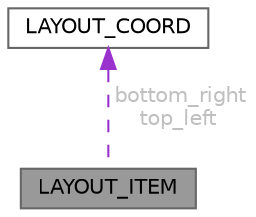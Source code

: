 digraph "LAYOUT_ITEM"
{
 // LATEX_PDF_SIZE
  bgcolor="transparent";
  edge [fontname=Helvetica,fontsize=10,labelfontname=Helvetica,labelfontsize=10];
  node [fontname=Helvetica,fontsize=10,shape=box,height=0.2,width=0.4];
  Node1 [id="Node000001",label="LAYOUT_ITEM",height=0.2,width=0.4,color="gray40", fillcolor="grey60", style="filled", fontcolor="black",tooltip=" "];
  Node2 -> Node1 [id="edge1_Node000001_Node000002",dir="back",color="darkorchid3",style="dashed",tooltip=" ",label=" bottom_right\ntop_left",fontcolor="grey" ];
  Node2 [id="Node000002",label="LAYOUT_COORD",height=0.2,width=0.4,color="gray40", fillcolor="white", style="filled",URL="$struct_l_a_y_o_u_t___c_o_o_r_d.html",tooltip=" "];
}
